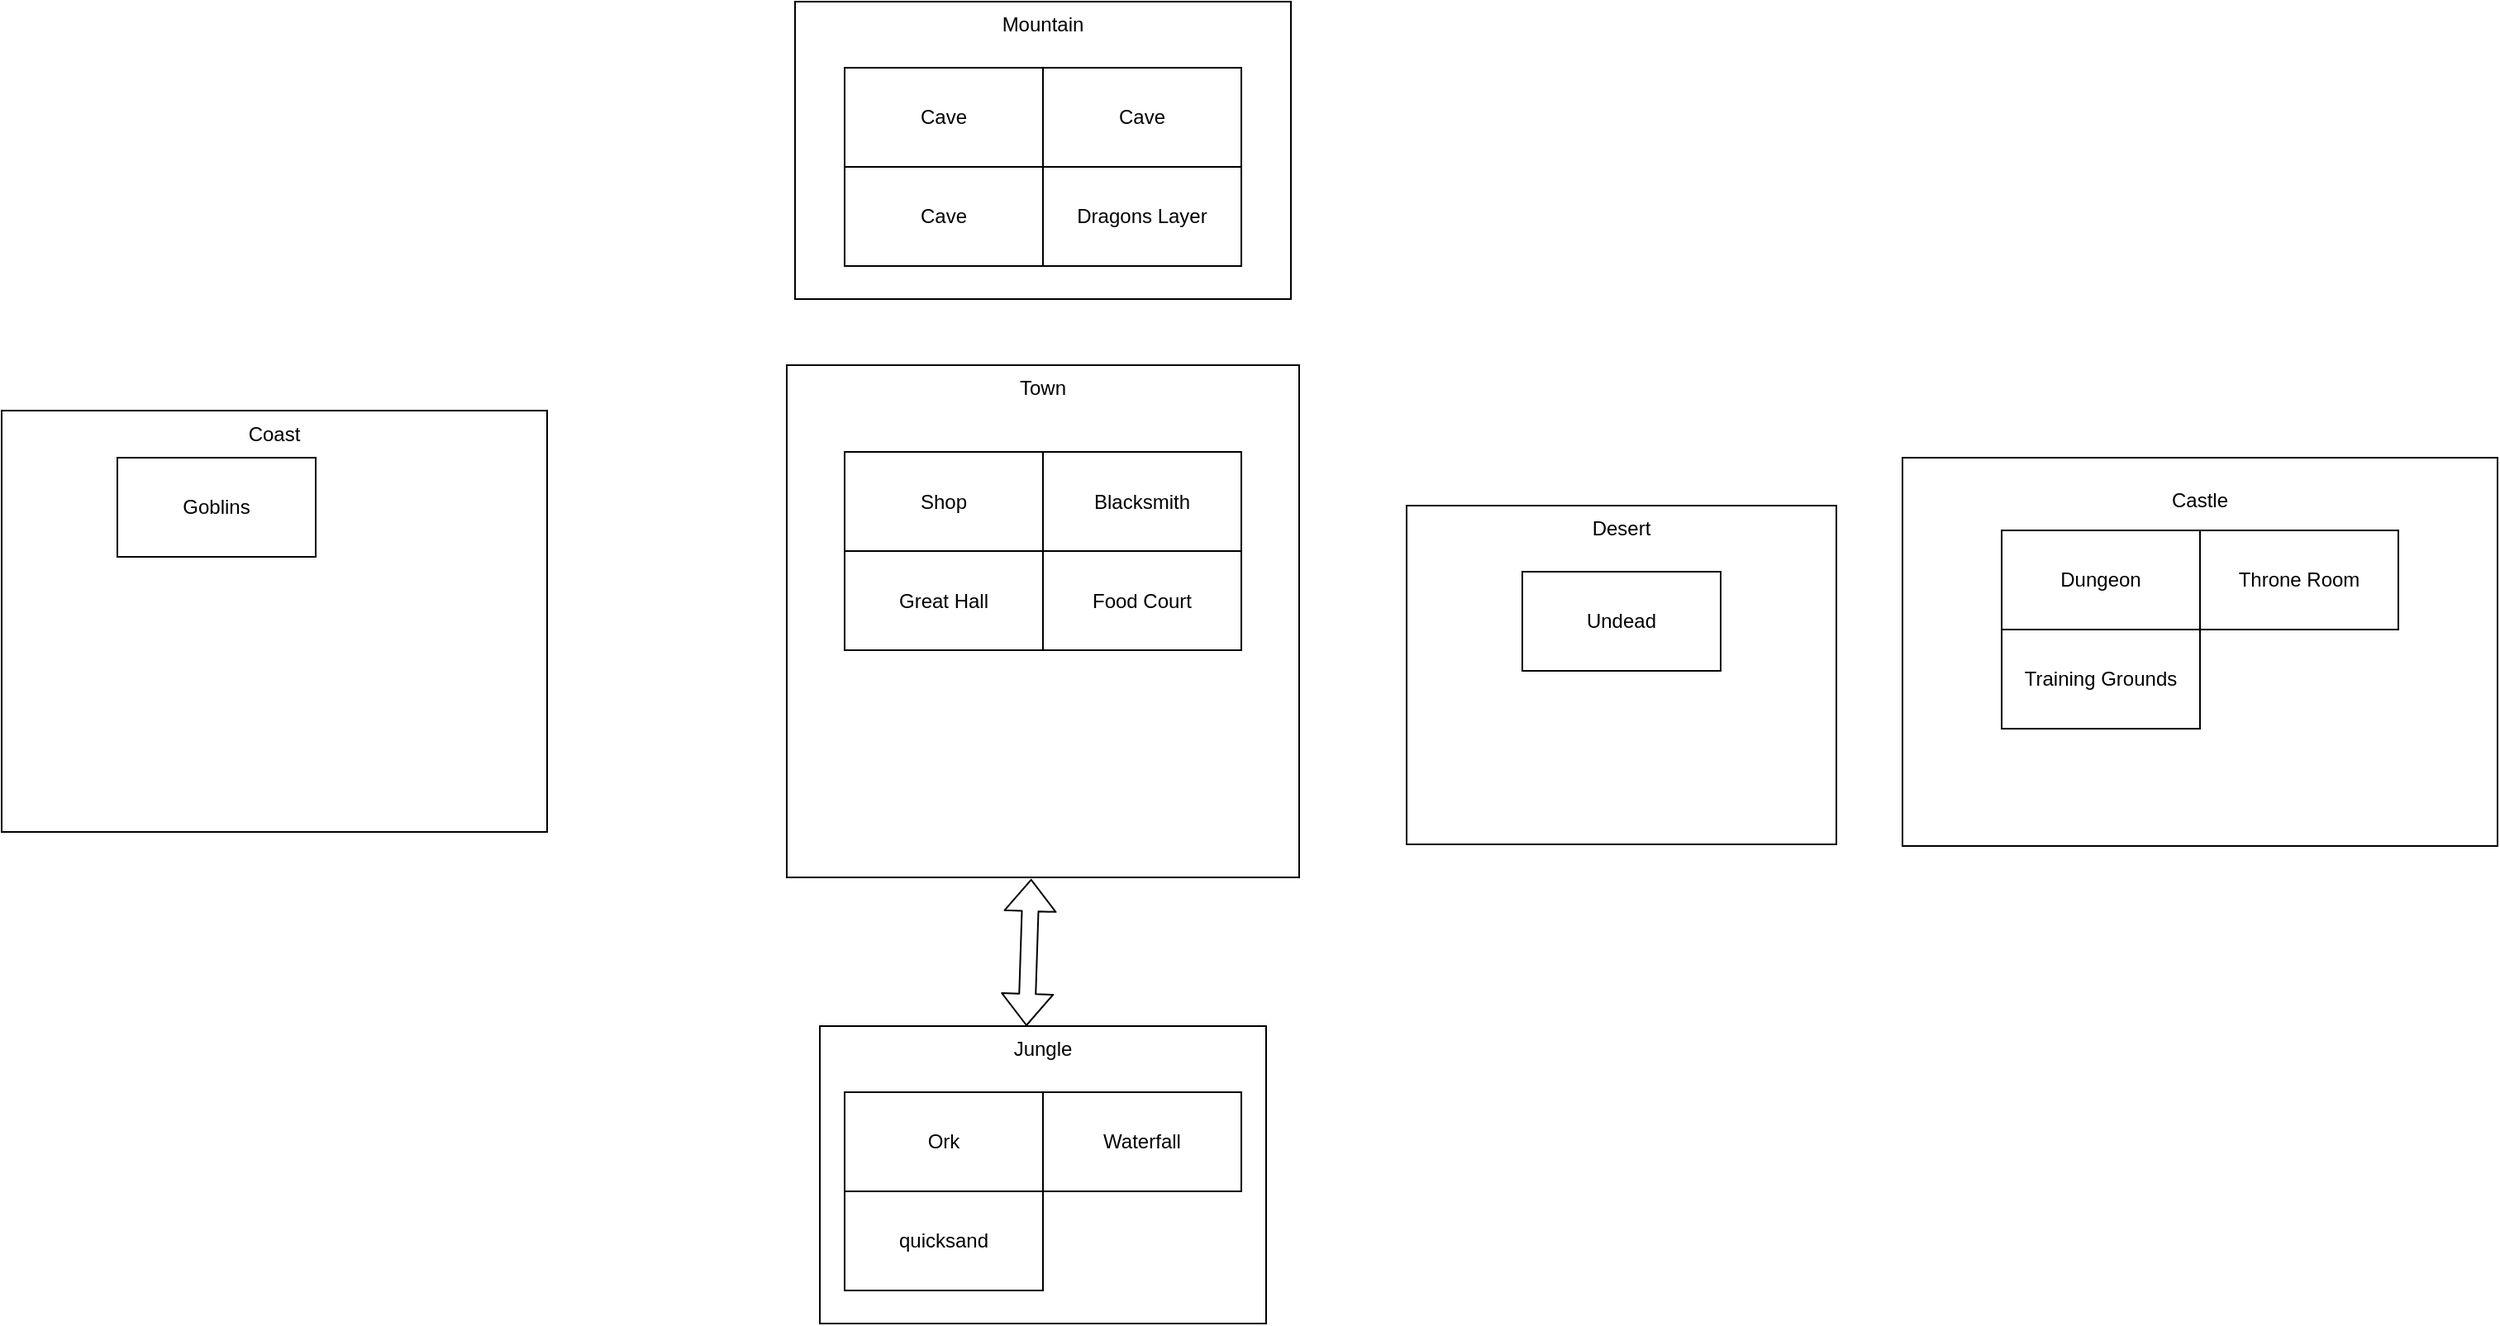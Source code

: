 <mxfile version="14.6.3" type="github"><diagram name="Page-1" id="e7e014a7-5840-1c2e-5031-d8a46d1fe8dd"><mxGraphModel dx="2835" dy="831" grid="1" gridSize="10" guides="1" tooltips="1" connect="1" arrows="1" fold="1" page="1" pageScale="1" pageWidth="1169" pageHeight="826" background="#ffffff" math="0" shadow="0"><root><mxCell id="0"/><mxCell id="1" parent="0"/><mxCell id="jp0W_AMjc9p8NJVpgyGg-41" value="Town" style="whiteSpace=wrap;html=1;aspect=fixed;align=center;verticalAlign=top;" parent="1" vertex="1"><mxGeometry x="335" y="240" width="310" height="310" as="geometry"/></mxCell><mxCell id="jp0W_AMjc9p8NJVpgyGg-43" value="Shop" style="rounded=0;whiteSpace=wrap;html=1;" parent="1" vertex="1"><mxGeometry x="370" y="292.5" width="120" height="60" as="geometry"/></mxCell><mxCell id="jp0W_AMjc9p8NJVpgyGg-46" value="Blacksmith" style="rounded=0;whiteSpace=wrap;html=1;" parent="1" vertex="1"><mxGeometry x="490" y="292.5" width="120" height="60" as="geometry"/></mxCell><mxCell id="jp0W_AMjc9p8NJVpgyGg-48" value="Great Hall" style="rounded=0;whiteSpace=wrap;html=1;" parent="1" vertex="1"><mxGeometry x="370" y="352.5" width="120" height="60" as="geometry"/></mxCell><mxCell id="jp0W_AMjc9p8NJVpgyGg-50" value="Food Court" style="rounded=0;whiteSpace=wrap;html=1;" parent="1" vertex="1"><mxGeometry x="490" y="352.5" width="120" height="60" as="geometry"/></mxCell><mxCell id="jp0W_AMjc9p8NJVpgyGg-52" style="edgeStyle=orthogonalEdgeStyle;rounded=0;orthogonalLoop=1;jettySize=auto;html=1;exitX=0.5;exitY=1;exitDx=0;exitDy=0;" parent="1" edge="1"><mxGeometry relative="1" as="geometry"><mxPoint x="550" y="382.5" as="sourcePoint"/><mxPoint x="550" y="382.5" as="targetPoint"/></mxGeometry></mxCell><mxCell id="jp0W_AMjc9p8NJVpgyGg-55" value="&lt;div align=&quot;center&quot;&gt;&lt;blockquote&gt;&lt;div&gt;Castle&lt;/div&gt;&lt;/blockquote&gt;&lt;/div&gt;" style="rounded=0;whiteSpace=wrap;html=1;align=center;labelPosition=center;verticalLabelPosition=middle;verticalAlign=top;" parent="1" vertex="1"><mxGeometry x="1010" y="296" width="360" height="235" as="geometry"/></mxCell><mxCell id="jp0W_AMjc9p8NJVpgyGg-58" value="&lt;div&gt;Jungle&lt;/div&gt;" style="rounded=0;whiteSpace=wrap;html=1;align=center;verticalAlign=top;" parent="1" vertex="1"><mxGeometry x="355" y="640" width="270" height="180" as="geometry"/></mxCell><mxCell id="jp0W_AMjc9p8NJVpgyGg-61" value="&lt;div&gt;Coast&lt;/div&gt;" style="rounded=0;whiteSpace=wrap;html=1;align=center;horizontal=1;verticalAlign=top;" parent="1" vertex="1"><mxGeometry x="-140" y="267.5" width="330" height="255" as="geometry"/></mxCell><mxCell id="jp0W_AMjc9p8NJVpgyGg-63" value="Mountain" style="rounded=0;whiteSpace=wrap;html=1;verticalAlign=top;" parent="1" vertex="1"><mxGeometry x="340" y="20" width="300" height="180" as="geometry"/></mxCell><mxCell id="jp0W_AMjc9p8NJVpgyGg-77" value="" style="edgeStyle=orthogonalEdgeStyle;rounded=0;orthogonalLoop=1;jettySize=auto;html=1;" parent="1" source="jp0W_AMjc9p8NJVpgyGg-67" target="jp0W_AMjc9p8NJVpgyGg-76" edge="1"><mxGeometry relative="1" as="geometry"/></mxCell><mxCell id="jp0W_AMjc9p8NJVpgyGg-67" value="Cave" style="rounded=0;whiteSpace=wrap;html=1;" parent="1" vertex="1"><mxGeometry x="370" y="60" width="120" height="60" as="geometry"/></mxCell><mxCell id="jp0W_AMjc9p8NJVpgyGg-68" value="Desert" style="rounded=0;whiteSpace=wrap;html=1;verticalAlign=top;" parent="1" vertex="1"><mxGeometry x="710" y="325" width="260" height="205" as="geometry"/></mxCell><mxCell id="jp0W_AMjc9p8NJVpgyGg-71" value="Dungeon" style="rounded=0;whiteSpace=wrap;html=1;" parent="1" vertex="1"><mxGeometry x="1070" y="340" width="120" height="60" as="geometry"/></mxCell><mxCell id="jp0W_AMjc9p8NJVpgyGg-75" value="Cave" style="rounded=0;whiteSpace=wrap;html=1;" parent="1" vertex="1"><mxGeometry x="490" y="60" width="120" height="60" as="geometry"/></mxCell><mxCell id="jp0W_AMjc9p8NJVpgyGg-76" value="Cave" style="rounded=0;whiteSpace=wrap;html=1;" parent="1" vertex="1"><mxGeometry x="370" y="120" width="120" height="60" as="geometry"/></mxCell><mxCell id="jp0W_AMjc9p8NJVpgyGg-78" value="Dragons Layer" style="rounded=0;whiteSpace=wrap;html=1;" parent="1" vertex="1"><mxGeometry x="490" y="120" width="120" height="60" as="geometry"/></mxCell><mxCell id="jp0W_AMjc9p8NJVpgyGg-80" value="Throne Room" style="rounded=0;whiteSpace=wrap;html=1;align=center;" parent="1" vertex="1"><mxGeometry x="1190" y="340" width="120" height="60" as="geometry"/></mxCell><mxCell id="jp0W_AMjc9p8NJVpgyGg-82" value="Undead" style="rounded=0;whiteSpace=wrap;html=1;align=center;" parent="1" vertex="1"><mxGeometry x="780" y="365" width="120" height="60" as="geometry"/></mxCell><mxCell id="jp0W_AMjc9p8NJVpgyGg-86" value="" style="shape=flexArrow;endArrow=classic;startArrow=classic;html=1;entryX=0.477;entryY=1.003;entryDx=0;entryDy=0;entryPerimeter=0;" parent="1" target="jp0W_AMjc9p8NJVpgyGg-41" edge="1"><mxGeometry width="100" height="100" relative="1" as="geometry"><mxPoint x="480" y="640" as="sourcePoint"/><mxPoint x="580" y="540" as="targetPoint"/></mxGeometry></mxCell><mxCell id="jp0W_AMjc9p8NJVpgyGg-87" value="Ork" style="rounded=0;whiteSpace=wrap;html=1;align=center;" parent="1" vertex="1"><mxGeometry x="370" y="680" width="120" height="60" as="geometry"/></mxCell><mxCell id="jp0W_AMjc9p8NJVpgyGg-90" value="Waterfall" style="rounded=0;whiteSpace=wrap;html=1;align=center;" parent="1" vertex="1"><mxGeometry x="490" y="680" width="120" height="60" as="geometry"/></mxCell><mxCell id="jp0W_AMjc9p8NJVpgyGg-91" value="Training Grounds" style="rounded=0;whiteSpace=wrap;html=1;align=center;" parent="1" vertex="1"><mxGeometry x="1070" y="400" width="120" height="60" as="geometry"/></mxCell><mxCell id="jp0W_AMjc9p8NJVpgyGg-92" value="quicksand" style="rounded=0;whiteSpace=wrap;html=1;align=center;" parent="1" vertex="1"><mxGeometry x="370" y="740" width="120" height="60" as="geometry"/></mxCell><mxCell id="jp0W_AMjc9p8NJVpgyGg-95" value="Goblins" style="rounded=0;whiteSpace=wrap;html=1;align=center;" parent="1" vertex="1"><mxGeometry x="-70" y="296" width="120" height="60" as="geometry"/></mxCell></root></mxGraphModel></diagram></mxfile>